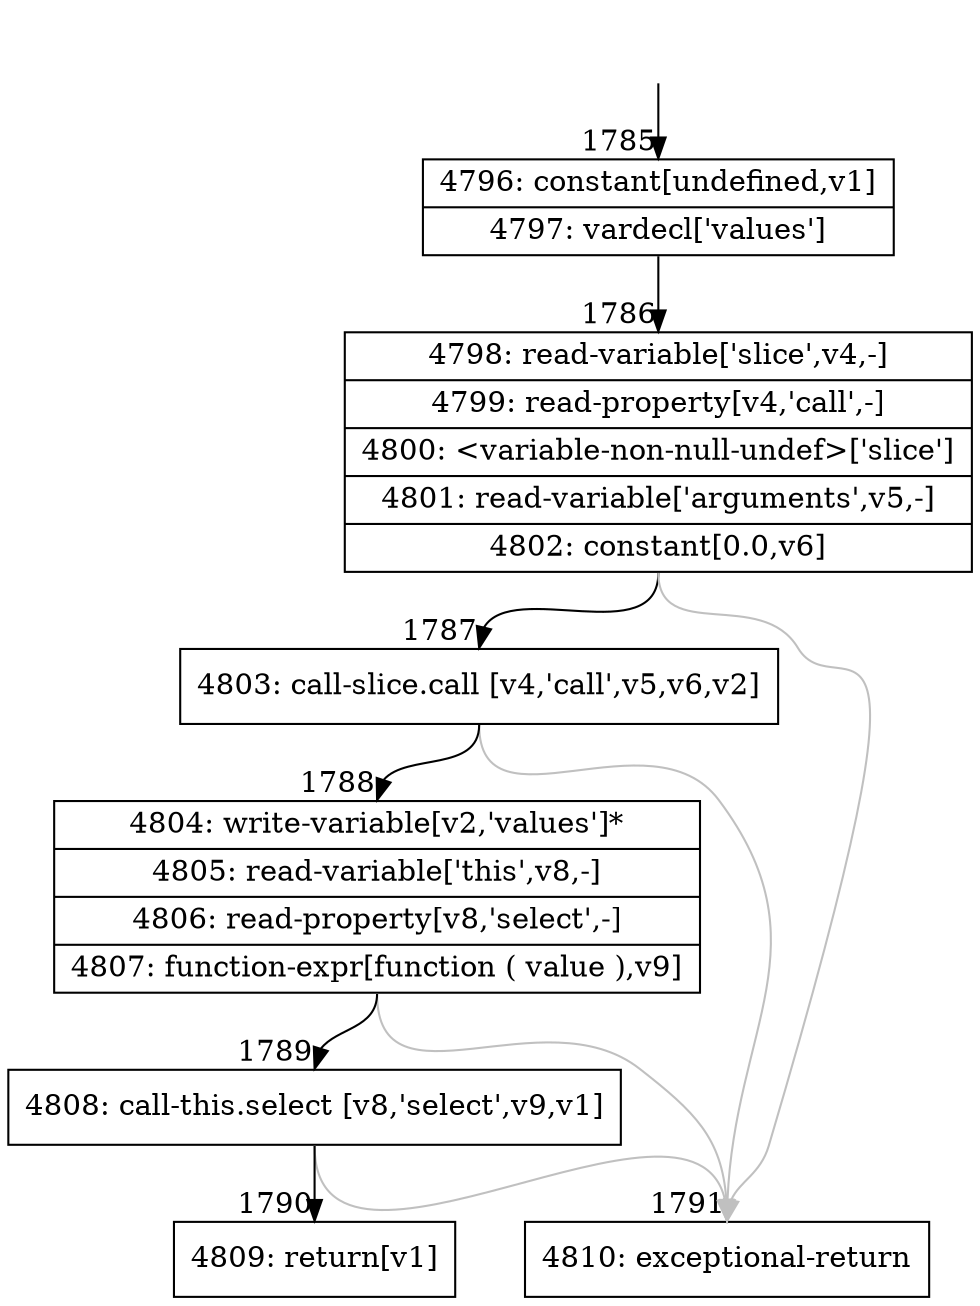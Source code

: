 digraph {
rankdir="TD"
BB_entry163[shape=none,label=""];
BB_entry163 -> BB1785 [tailport=s, headport=n, headlabel="    1785"]
BB1785 [shape=record label="{4796: constant[undefined,v1]|4797: vardecl['values']}" ] 
BB1785 -> BB1786 [tailport=s, headport=n, headlabel="      1786"]
BB1786 [shape=record label="{4798: read-variable['slice',v4,-]|4799: read-property[v4,'call',-]|4800: \<variable-non-null-undef\>['slice']|4801: read-variable['arguments',v5,-]|4802: constant[0.0,v6]}" ] 
BB1786 -> BB1787 [tailport=s, headport=n, headlabel="      1787"]
BB1786 -> BB1791 [tailport=s, headport=n, color=gray, headlabel="      1791"]
BB1787 [shape=record label="{4803: call-slice.call [v4,'call',v5,v6,v2]}" ] 
BB1787 -> BB1788 [tailport=s, headport=n, headlabel="      1788"]
BB1787 -> BB1791 [tailport=s, headport=n, color=gray]
BB1788 [shape=record label="{4804: write-variable[v2,'values']*|4805: read-variable['this',v8,-]|4806: read-property[v8,'select',-]|4807: function-expr[function ( value ),v9]}" ] 
BB1788 -> BB1789 [tailport=s, headport=n, headlabel="      1789"]
BB1788 -> BB1791 [tailport=s, headport=n, color=gray]
BB1789 [shape=record label="{4808: call-this.select [v8,'select',v9,v1]}" ] 
BB1789 -> BB1790 [tailport=s, headport=n, headlabel="      1790"]
BB1789 -> BB1791 [tailport=s, headport=n, color=gray]
BB1790 [shape=record label="{4809: return[v1]}" ] 
BB1791 [shape=record label="{4810: exceptional-return}" ] 
//#$~ 1160
}
